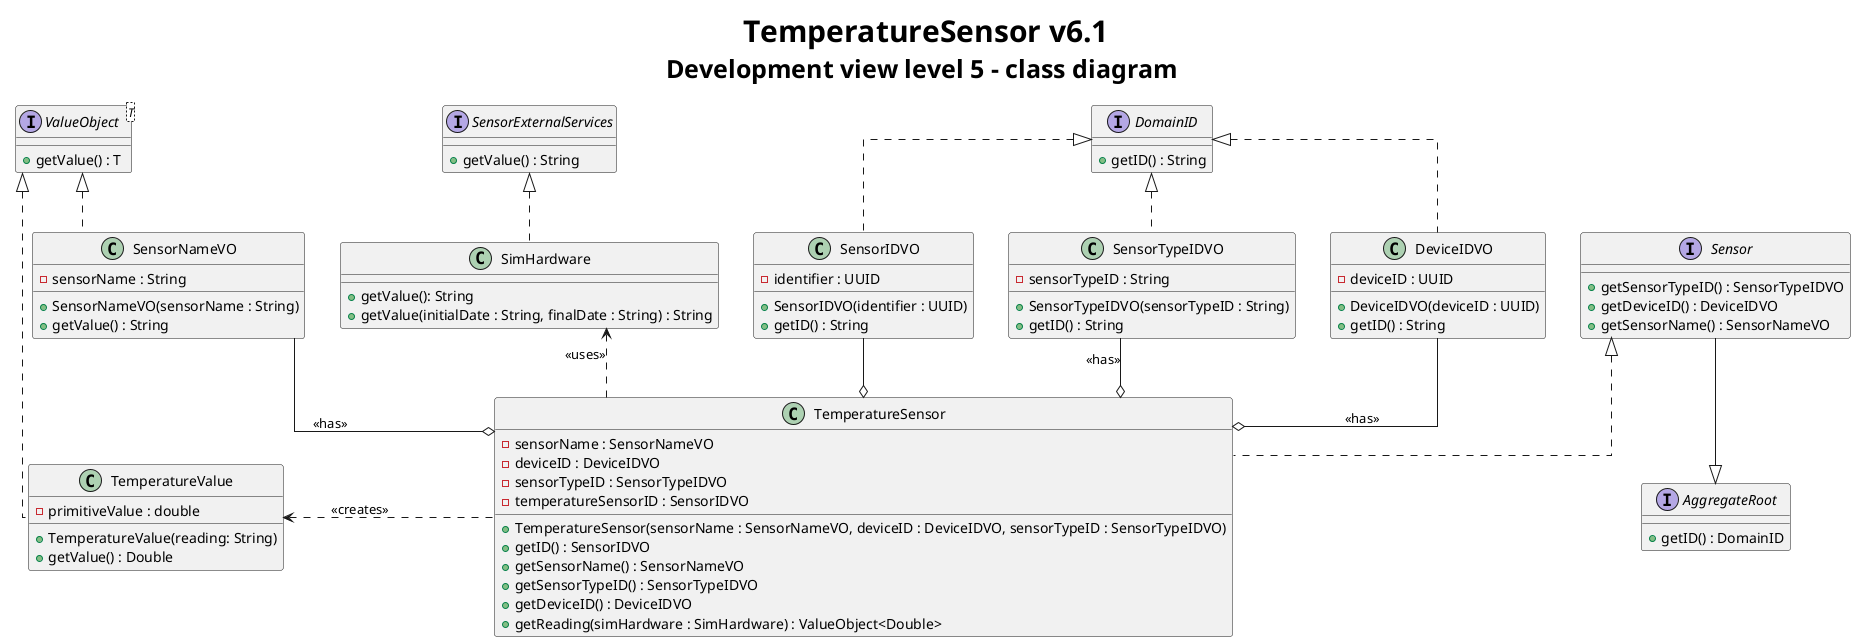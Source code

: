 @startuml
title <size: 30> TemperatureSensor v6.1\n<size: 25>Development view level 5 - class diagram

skinparam linetype ortho

interface Sensor {

}

interface AggregateRoot{
    + getID() : DomainID
}

interface DomainID{
    + getID() : String
}

interface ValueObject<T> {
    + getValue() : T
}

interface Sensor {
    + getSensorTypeID() : SensorTypeIDVO
    + getDeviceID() : DeviceIDVO
    + getSensorName() : SensorNameVO
}

interface SensorExternalServices{
     + getValue() : String
}

class TemperatureSensor{
    - sensorName : SensorNameVO
    - deviceID : DeviceIDVO
    - sensorTypeID : SensorTypeIDVO
    - temperatureSensorID : SensorIDVO

    + TemperatureSensor(sensorName : SensorNameVO, deviceID : DeviceIDVO, sensorTypeID : SensorTypeIDVO)
    + getID() : SensorIDVO
    + getSensorName() : SensorNameVO
    + getSensorTypeID() : SensorTypeIDVO
    + getDeviceID() : DeviceIDVO
    + getReading(simHardware : SimHardware) : ValueObject<Double>
}

class TemperatureValue{
    - primitiveValue : double

    + TemperatureValue(reading: String)
    + getValue() : Double
}

class SimHardware{
    + getValue(): String
    + getValue(initialDate : String, finalDate : String) : String
}

class SensorNameVO{
    - sensorName : String
    + SensorNameVO(sensorName : String)
    + getValue() : String
}

class SensorIDVO{
    - identifier : UUID
    + SensorIDVO(identifier : UUID)
    + getID() : String
}


class SensorTypeIDVO{
    - sensorTypeID : String
    + SensorTypeIDVO(sensorTypeID : String)
    + getID() : String
}

class DeviceIDVO{
    - deviceID : UUID
    + DeviceIDVO(deviceID : UUID)
    + getID() : String
}


Sensor <|.. TemperatureSensor
SimHardware <.. TemperatureSensor : <<uses>>

SensorNameVO --o TemperatureSensor : <<has>>
SensorExternalServices <|..down SimHardware
SensorIDVO --o TemperatureSensor
TemperatureValue <..right TemperatureSensor : <<creates>>
SensorTypeIDVO --o TemperatureSensor : <<has>>
DeviceIDVO --o TemperatureSensor : <<has>>

ValueObject <|.. SensorNameVO
DomainID  <|.. SensorIDVO
DomainID  <|.. SensorTypeIDVO
DomainID  <|.. DeviceIDVO

ValueObject <|.. TemperatureValue
Sensor --|>AggregateRoot

@enduml